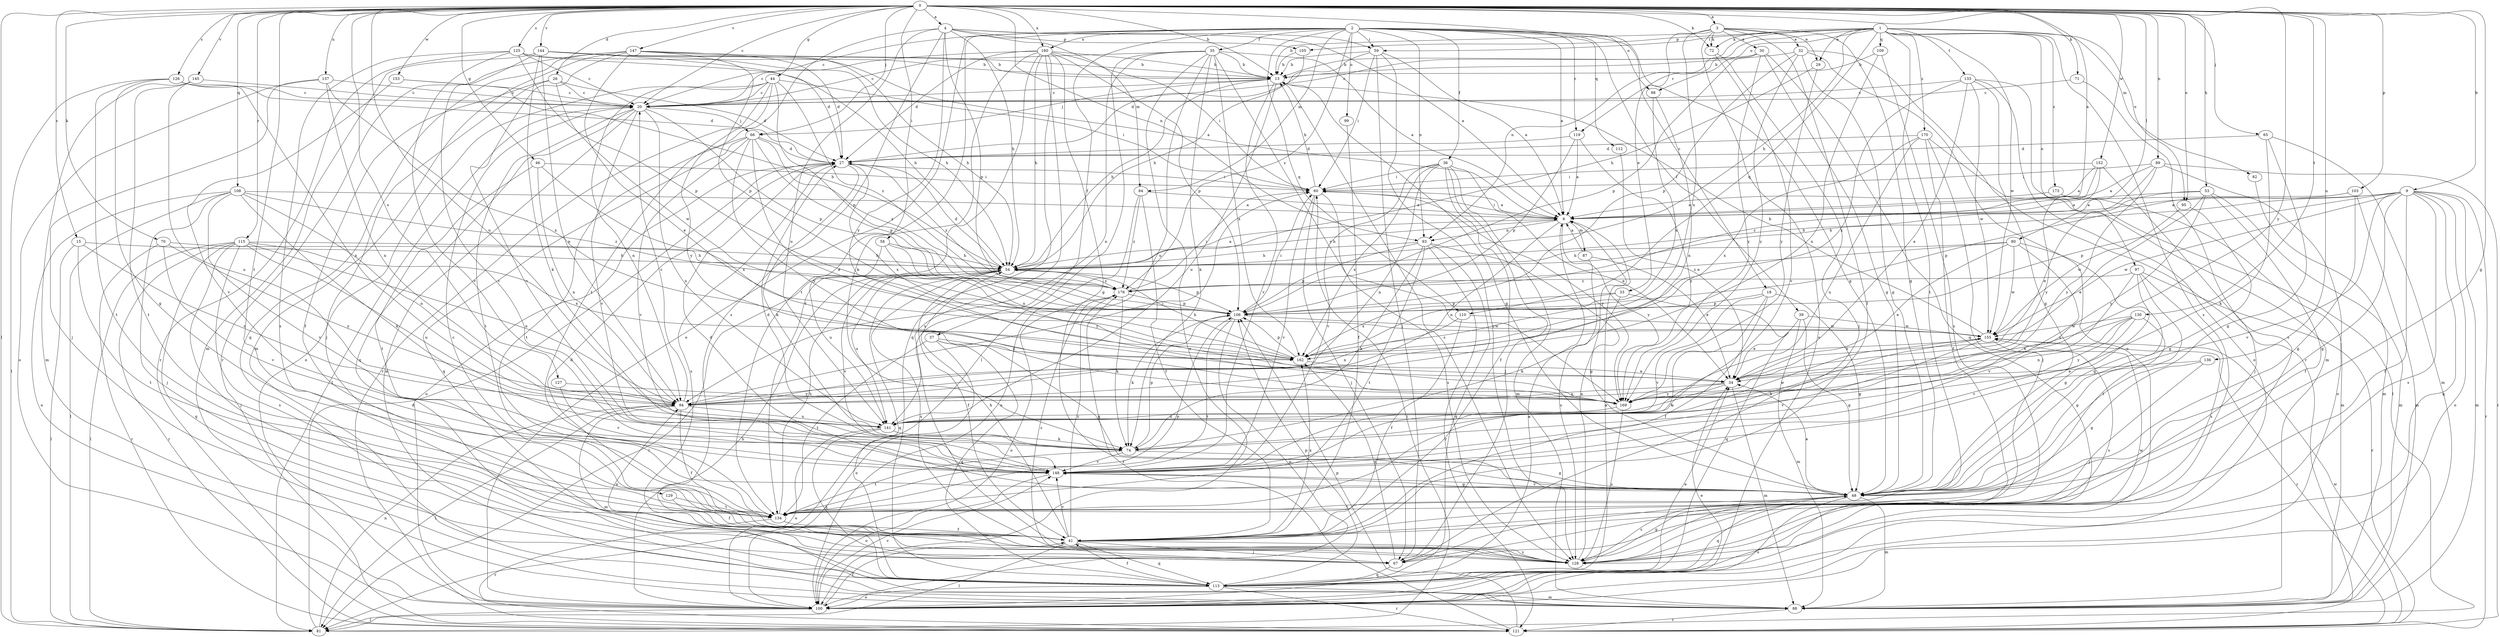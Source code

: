 strict digraph  {
0;
1;
2;
3;
4;
6;
9;
13;
15;
18;
20;
26;
27;
29;
30;
32;
33;
34;
35;
36;
37;
39;
41;
44;
46;
48;
53;
54;
58;
59;
60;
65;
66;
67;
70;
71;
72;
74;
80;
81;
82;
84;
87;
88;
89;
93;
94;
95;
97;
98;
99;
100;
103;
105;
106;
108;
109;
110;
112;
113;
115;
119;
121;
125;
126;
127;
128;
129;
130;
133;
134;
136;
137;
141;
144;
145;
147;
148;
152;
153;
155;
160;
162;
169;
170;
173;
176;
0 -> 3  [label=a];
0 -> 4  [label=a];
0 -> 6  [label=a];
0 -> 9  [label=b];
0 -> 13  [label=b];
0 -> 15  [label=c];
0 -> 18  [label=c];
0 -> 20  [label=c];
0 -> 26  [label=d];
0 -> 44  [label=g];
0 -> 46  [label=g];
0 -> 48  [label=g];
0 -> 53  [label=h];
0 -> 58  [label=i];
0 -> 65  [label=j];
0 -> 66  [label=j];
0 -> 70  [label=k];
0 -> 71  [label=k];
0 -> 72  [label=k];
0 -> 80  [label=l];
0 -> 81  [label=l];
0 -> 89  [label=n];
0 -> 93  [label=n];
0 -> 95  [label=o];
0 -> 103  [label=p];
0 -> 108  [label=q];
0 -> 115  [label=r];
0 -> 125  [label=s];
0 -> 126  [label=s];
0 -> 127  [label=s];
0 -> 129  [label=t];
0 -> 130  [label=t];
0 -> 136  [label=u];
0 -> 137  [label=u];
0 -> 141  [label=u];
0 -> 144  [label=v];
0 -> 145  [label=v];
0 -> 147  [label=v];
0 -> 152  [label=w];
0 -> 153  [label=w];
0 -> 160  [label=x];
0 -> 169  [label=y];
1 -> 29  [label=e];
1 -> 54  [label=h];
1 -> 59  [label=i];
1 -> 72  [label=k];
1 -> 82  [label=m];
1 -> 93  [label=n];
1 -> 95  [label=o];
1 -> 97  [label=o];
1 -> 98  [label=o];
1 -> 105  [label=p];
1 -> 109  [label=q];
1 -> 110  [label=q];
1 -> 119  [label=r];
1 -> 128  [label=s];
1 -> 133  [label=t];
1 -> 134  [label=t];
1 -> 155  [label=w];
1 -> 170  [label=z];
1 -> 173  [label=z];
2 -> 6  [label=a];
2 -> 20  [label=c];
2 -> 35  [label=f];
2 -> 36  [label=f];
2 -> 37  [label=f];
2 -> 39  [label=f];
2 -> 48  [label=g];
2 -> 59  [label=i];
2 -> 84  [label=m];
2 -> 93  [label=n];
2 -> 98  [label=o];
2 -> 99  [label=o];
2 -> 100  [label=o];
2 -> 110  [label=q];
2 -> 112  [label=q];
2 -> 119  [label=r];
2 -> 134  [label=t];
2 -> 160  [label=x];
2 -> 176  [label=z];
3 -> 13  [label=b];
3 -> 29  [label=e];
3 -> 30  [label=e];
3 -> 32  [label=e];
3 -> 33  [label=e];
3 -> 41  [label=f];
3 -> 48  [label=g];
3 -> 72  [label=k];
3 -> 100  [label=o];
3 -> 162  [label=x];
4 -> 6  [label=a];
4 -> 54  [label=h];
4 -> 59  [label=i];
4 -> 84  [label=m];
4 -> 105  [label=p];
4 -> 106  [label=p];
4 -> 128  [label=s];
4 -> 134  [label=t];
4 -> 141  [label=u];
4 -> 169  [label=y];
6 -> 54  [label=h];
6 -> 60  [label=i];
6 -> 87  [label=m];
6 -> 93  [label=n];
6 -> 94  [label=n];
6 -> 169  [label=y];
9 -> 6  [label=a];
9 -> 41  [label=f];
9 -> 48  [label=g];
9 -> 54  [label=h];
9 -> 88  [label=m];
9 -> 100  [label=o];
9 -> 106  [label=p];
9 -> 113  [label=q];
9 -> 121  [label=r];
9 -> 128  [label=s];
9 -> 148  [label=v];
9 -> 155  [label=w];
13 -> 20  [label=c];
13 -> 48  [label=g];
13 -> 54  [label=h];
13 -> 66  [label=j];
13 -> 128  [label=s];
13 -> 141  [label=u];
13 -> 148  [label=v];
15 -> 54  [label=h];
15 -> 81  [label=l];
15 -> 94  [label=n];
15 -> 134  [label=t];
18 -> 41  [label=f];
18 -> 48  [label=g];
18 -> 106  [label=p];
18 -> 134  [label=t];
18 -> 148  [label=v];
20 -> 66  [label=j];
20 -> 81  [label=l];
20 -> 88  [label=m];
20 -> 106  [label=p];
20 -> 113  [label=q];
20 -> 134  [label=t];
20 -> 141  [label=u];
20 -> 148  [label=v];
26 -> 20  [label=c];
26 -> 27  [label=d];
26 -> 41  [label=f];
26 -> 67  [label=j];
26 -> 155  [label=w];
27 -> 60  [label=i];
27 -> 74  [label=k];
27 -> 100  [label=o];
27 -> 128  [label=s];
27 -> 162  [label=x];
27 -> 176  [label=z];
29 -> 54  [label=h];
29 -> 169  [label=y];
30 -> 13  [label=b];
30 -> 20  [label=c];
30 -> 48  [label=g];
30 -> 106  [label=p];
30 -> 113  [label=q];
30 -> 169  [label=y];
32 -> 13  [label=b];
32 -> 48  [label=g];
32 -> 100  [label=o];
32 -> 106  [label=p];
32 -> 121  [label=r];
32 -> 169  [label=y];
33 -> 74  [label=k];
33 -> 106  [label=p];
33 -> 113  [label=q];
33 -> 162  [label=x];
34 -> 88  [label=m];
34 -> 94  [label=n];
34 -> 141  [label=u];
34 -> 169  [label=y];
35 -> 6  [label=a];
35 -> 13  [label=b];
35 -> 20  [label=c];
35 -> 74  [label=k];
35 -> 81  [label=l];
35 -> 94  [label=n];
35 -> 100  [label=o];
35 -> 141  [label=u];
35 -> 162  [label=x];
35 -> 169  [label=y];
36 -> 34  [label=e];
36 -> 41  [label=f];
36 -> 60  [label=i];
36 -> 67  [label=j];
36 -> 88  [label=m];
36 -> 94  [label=n];
36 -> 148  [label=v];
36 -> 162  [label=x];
37 -> 48  [label=g];
37 -> 100  [label=o];
37 -> 113  [label=q];
37 -> 134  [label=t];
37 -> 162  [label=x];
39 -> 34  [label=e];
39 -> 48  [label=g];
39 -> 88  [label=m];
39 -> 155  [label=w];
41 -> 20  [label=c];
41 -> 27  [label=d];
41 -> 54  [label=h];
41 -> 67  [label=j];
41 -> 81  [label=l];
41 -> 113  [label=q];
41 -> 128  [label=s];
41 -> 148  [label=v];
41 -> 162  [label=x];
41 -> 176  [label=z];
44 -> 20  [label=c];
44 -> 60  [label=i];
44 -> 94  [label=n];
44 -> 100  [label=o];
44 -> 106  [label=p];
44 -> 121  [label=r];
44 -> 169  [label=y];
44 -> 176  [label=z];
46 -> 60  [label=i];
46 -> 94  [label=n];
46 -> 134  [label=t];
46 -> 162  [label=x];
48 -> 27  [label=d];
48 -> 34  [label=e];
48 -> 88  [label=m];
48 -> 100  [label=o];
48 -> 113  [label=q];
48 -> 128  [label=s];
48 -> 134  [label=t];
48 -> 148  [label=v];
53 -> 6  [label=a];
53 -> 34  [label=e];
53 -> 41  [label=f];
53 -> 54  [label=h];
53 -> 88  [label=m];
53 -> 169  [label=y];
54 -> 6  [label=a];
54 -> 27  [label=d];
54 -> 41  [label=f];
54 -> 81  [label=l];
54 -> 106  [label=p];
54 -> 113  [label=q];
54 -> 128  [label=s];
54 -> 141  [label=u];
54 -> 148  [label=v];
54 -> 176  [label=z];
58 -> 54  [label=h];
58 -> 141  [label=u];
58 -> 162  [label=x];
58 -> 169  [label=y];
59 -> 6  [label=a];
59 -> 13  [label=b];
59 -> 27  [label=d];
59 -> 60  [label=i];
59 -> 67  [label=j];
59 -> 128  [label=s];
60 -> 6  [label=a];
60 -> 13  [label=b];
60 -> 67  [label=j];
60 -> 128  [label=s];
60 -> 148  [label=v];
60 -> 169  [label=y];
65 -> 27  [label=d];
65 -> 48  [label=g];
65 -> 74  [label=k];
65 -> 88  [label=m];
66 -> 27  [label=d];
66 -> 34  [label=e];
66 -> 106  [label=p];
66 -> 113  [label=q];
66 -> 134  [label=t];
66 -> 148  [label=v];
66 -> 169  [label=y];
66 -> 176  [label=z];
67 -> 113  [label=q];
67 -> 162  [label=x];
67 -> 176  [label=z];
70 -> 54  [label=h];
70 -> 121  [label=r];
70 -> 148  [label=v];
70 -> 169  [label=y];
71 -> 20  [label=c];
71 -> 128  [label=s];
72 -> 67  [label=j];
72 -> 148  [label=v];
74 -> 27  [label=d];
74 -> 48  [label=g];
74 -> 106  [label=p];
74 -> 134  [label=t];
74 -> 148  [label=v];
80 -> 34  [label=e];
80 -> 48  [label=g];
80 -> 54  [label=h];
80 -> 141  [label=u];
80 -> 155  [label=w];
80 -> 176  [label=z];
81 -> 27  [label=d];
81 -> 60  [label=i];
81 -> 94  [label=n];
82 -> 88  [label=m];
84 -> 6  [label=a];
84 -> 41  [label=f];
84 -> 100  [label=o];
84 -> 176  [label=z];
87 -> 6  [label=a];
87 -> 34  [label=e];
87 -> 128  [label=s];
88 -> 121  [label=r];
89 -> 6  [label=a];
89 -> 34  [label=e];
89 -> 60  [label=i];
89 -> 100  [label=o];
89 -> 121  [label=r];
89 -> 169  [label=y];
93 -> 48  [label=g];
93 -> 54  [label=h];
93 -> 74  [label=k];
93 -> 106  [label=p];
93 -> 113  [label=q];
93 -> 121  [label=r];
93 -> 134  [label=t];
94 -> 20  [label=c];
94 -> 41  [label=f];
94 -> 60  [label=i];
94 -> 81  [label=l];
94 -> 88  [label=m];
94 -> 141  [label=u];
95 -> 48  [label=g];
95 -> 155  [label=w];
97 -> 48  [label=g];
97 -> 121  [label=r];
97 -> 128  [label=s];
97 -> 134  [label=t];
97 -> 148  [label=v];
97 -> 176  [label=z];
98 -> 94  [label=n];
98 -> 162  [label=x];
99 -> 41  [label=f];
100 -> 6  [label=a];
100 -> 34  [label=e];
100 -> 41  [label=f];
100 -> 54  [label=h];
100 -> 81  [label=l];
100 -> 148  [label=v];
103 -> 6  [label=a];
103 -> 48  [label=g];
103 -> 88  [label=m];
103 -> 106  [label=p];
105 -> 13  [label=b];
105 -> 54  [label=h];
106 -> 60  [label=i];
106 -> 74  [label=k];
106 -> 100  [label=o];
106 -> 134  [label=t];
106 -> 155  [label=w];
108 -> 6  [label=a];
108 -> 67  [label=j];
108 -> 74  [label=k];
108 -> 81  [label=l];
108 -> 94  [label=n];
108 -> 100  [label=o];
108 -> 148  [label=v];
108 -> 176  [label=z];
109 -> 13  [label=b];
109 -> 94  [label=n];
109 -> 128  [label=s];
110 -> 41  [label=f];
110 -> 94  [label=n];
110 -> 155  [label=w];
112 -> 34  [label=e];
113 -> 6  [label=a];
113 -> 34  [label=e];
113 -> 41  [label=f];
113 -> 88  [label=m];
113 -> 100  [label=o];
113 -> 106  [label=p];
113 -> 121  [label=r];
115 -> 54  [label=h];
115 -> 67  [label=j];
115 -> 81  [label=l];
115 -> 94  [label=n];
115 -> 113  [label=q];
115 -> 121  [label=r];
115 -> 128  [label=s];
115 -> 141  [label=u];
115 -> 162  [label=x];
119 -> 6  [label=a];
119 -> 27  [label=d];
119 -> 106  [label=p];
119 -> 169  [label=y];
121 -> 106  [label=p];
121 -> 155  [label=w];
121 -> 176  [label=z];
125 -> 13  [label=b];
125 -> 20  [label=c];
125 -> 54  [label=h];
125 -> 106  [label=p];
125 -> 121  [label=r];
125 -> 128  [label=s];
125 -> 148  [label=v];
126 -> 20  [label=c];
126 -> 27  [label=d];
126 -> 48  [label=g];
126 -> 81  [label=l];
126 -> 94  [label=n];
126 -> 134  [label=t];
127 -> 148  [label=v];
127 -> 169  [label=y];
128 -> 6  [label=a];
128 -> 48  [label=g];
128 -> 94  [label=n];
128 -> 155  [label=w];
129 -> 41  [label=f];
129 -> 134  [label=t];
130 -> 34  [label=e];
130 -> 48  [label=g];
130 -> 94  [label=n];
130 -> 148  [label=v];
130 -> 155  [label=w];
130 -> 169  [label=y];
133 -> 20  [label=c];
133 -> 34  [label=e];
133 -> 48  [label=g];
133 -> 88  [label=m];
133 -> 100  [label=o];
133 -> 155  [label=w];
133 -> 162  [label=x];
134 -> 41  [label=f];
134 -> 54  [label=h];
134 -> 106  [label=p];
134 -> 121  [label=r];
136 -> 34  [label=e];
136 -> 48  [label=g];
136 -> 67  [label=j];
137 -> 20  [label=c];
137 -> 67  [label=j];
137 -> 94  [label=n];
137 -> 100  [label=o];
137 -> 162  [label=x];
141 -> 74  [label=k];
141 -> 100  [label=o];
141 -> 113  [label=q];
141 -> 155  [label=w];
144 -> 6  [label=a];
144 -> 13  [label=b];
144 -> 27  [label=d];
144 -> 54  [label=h];
144 -> 74  [label=k];
144 -> 88  [label=m];
144 -> 94  [label=n];
144 -> 148  [label=v];
145 -> 20  [label=c];
145 -> 88  [label=m];
145 -> 134  [label=t];
145 -> 141  [label=u];
147 -> 13  [label=b];
147 -> 27  [label=d];
147 -> 34  [label=e];
147 -> 54  [label=h];
147 -> 88  [label=m];
147 -> 106  [label=p];
147 -> 113  [label=q];
147 -> 121  [label=r];
147 -> 148  [label=v];
148 -> 48  [label=g];
148 -> 100  [label=o];
152 -> 6  [label=a];
152 -> 60  [label=i];
152 -> 67  [label=j];
152 -> 169  [label=y];
152 -> 176  [label=z];
153 -> 20  [label=c];
153 -> 54  [label=h];
153 -> 148  [label=v];
155 -> 13  [label=b];
155 -> 74  [label=k];
155 -> 121  [label=r];
155 -> 128  [label=s];
155 -> 148  [label=v];
155 -> 162  [label=x];
160 -> 13  [label=b];
160 -> 20  [label=c];
160 -> 27  [label=d];
160 -> 48  [label=g];
160 -> 54  [label=h];
160 -> 60  [label=i];
160 -> 74  [label=k];
160 -> 106  [label=p];
160 -> 113  [label=q];
160 -> 128  [label=s];
160 -> 134  [label=t];
162 -> 34  [label=e];
162 -> 54  [label=h];
162 -> 106  [label=p];
169 -> 128  [label=s];
169 -> 141  [label=u];
170 -> 27  [label=d];
170 -> 41  [label=f];
170 -> 67  [label=j];
170 -> 81  [label=l];
170 -> 141  [label=u];
170 -> 162  [label=x];
173 -> 6  [label=a];
173 -> 88  [label=m];
176 -> 60  [label=i];
176 -> 74  [label=k];
176 -> 100  [label=o];
176 -> 106  [label=p];
}
